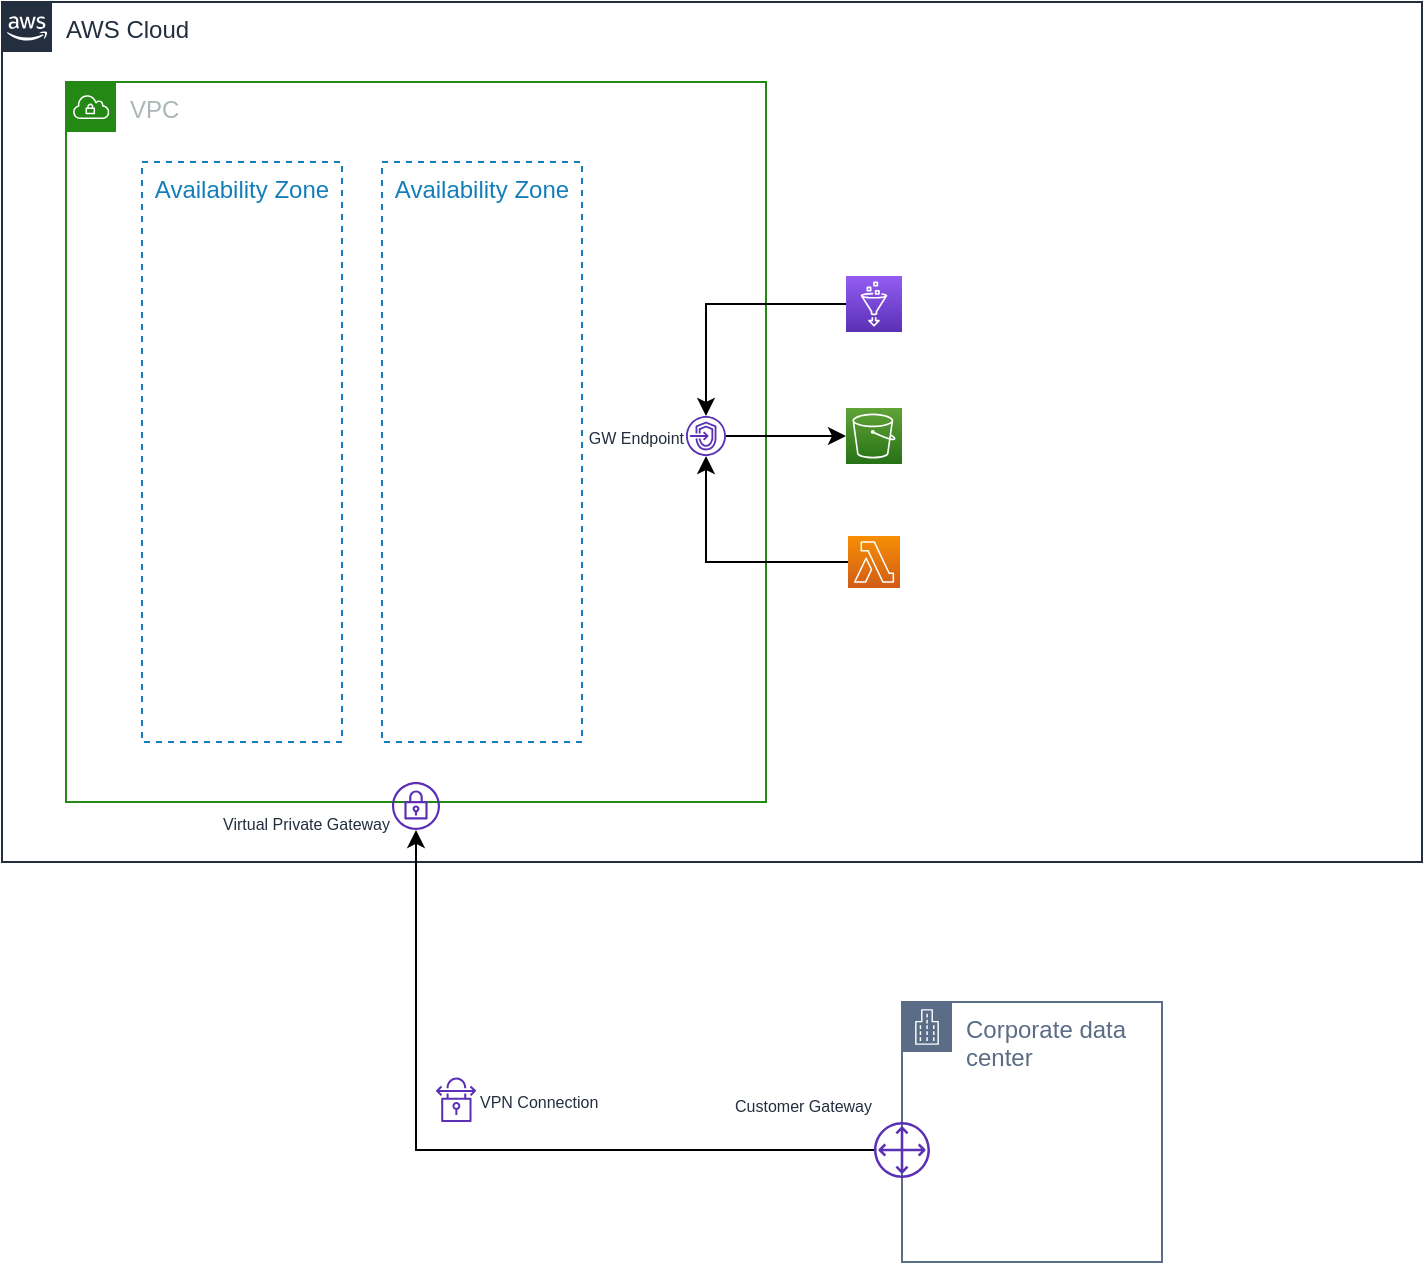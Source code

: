 <mxfile version="14.6.11" type="github">
  <diagram id="Dt0uWwKCrtpq04SEQsHk" name="Page-1">
    <mxGraphModel dx="1422" dy="762" grid="1" gridSize="10" guides="1" tooltips="1" connect="1" arrows="1" fold="1" page="1" pageScale="1" pageWidth="1169" pageHeight="827" math="0" shadow="0">
      <root>
        <mxCell id="0" />
        <mxCell id="1" parent="0" />
        <mxCell id="GNTpq8VOZJhVU5nzUEya-7" value="AWS Cloud" style="points=[[0,0],[0.25,0],[0.5,0],[0.75,0],[1,0],[1,0.25],[1,0.5],[1,0.75],[1,1],[0.75,1],[0.5,1],[0.25,1],[0,1],[0,0.75],[0,0.5],[0,0.25]];outlineConnect=0;gradientColor=none;html=1;whiteSpace=wrap;fontSize=12;fontStyle=0;shape=mxgraph.aws4.group;grIcon=mxgraph.aws4.group_aws_cloud_alt;strokeColor=#232F3E;fillColor=none;verticalAlign=top;align=left;spacingLeft=30;fontColor=#232F3E;dashed=0;" vertex="1" parent="1">
          <mxGeometry x="70" y="60" width="710" height="430" as="geometry" />
        </mxCell>
        <mxCell id="GNTpq8VOZJhVU5nzUEya-9" value="VPC" style="points=[[0,0],[0.25,0],[0.5,0],[0.75,0],[1,0],[1,0.25],[1,0.5],[1,0.75],[1,1],[0.75,1],[0.5,1],[0.25,1],[0,1],[0,0.75],[0,0.5],[0,0.25]];outlineConnect=0;gradientColor=none;html=1;whiteSpace=wrap;fontSize=12;fontStyle=0;shape=mxgraph.aws4.group;grIcon=mxgraph.aws4.group_vpc;strokeColor=#248814;fillColor=none;verticalAlign=top;align=left;spacingLeft=30;fontColor=#AAB7B8;dashed=0;" vertex="1" parent="1">
          <mxGeometry x="102" y="100" width="350" height="360" as="geometry" />
        </mxCell>
        <mxCell id="GNTpq8VOZJhVU5nzUEya-10" value="Availability Zone" style="fillColor=none;strokeColor=#147EBA;dashed=1;verticalAlign=top;fontStyle=0;fontColor=#147EBA;" vertex="1" parent="1">
          <mxGeometry x="140" y="140" width="100" height="290" as="geometry" />
        </mxCell>
        <mxCell id="GNTpq8VOZJhVU5nzUEya-11" value="Availability Zone" style="fillColor=none;strokeColor=#147EBA;dashed=1;verticalAlign=top;fontStyle=0;fontColor=#147EBA;" vertex="1" parent="1">
          <mxGeometry x="260" y="140" width="100" height="290" as="geometry" />
        </mxCell>
        <mxCell id="GNTpq8VOZJhVU5nzUEya-14" style="edgeStyle=orthogonalEdgeStyle;rounded=0;orthogonalLoop=1;jettySize=auto;html=1;entryX=0;entryY=0.5;entryDx=0;entryDy=0;entryPerimeter=0;" edge="1" parent="1" source="GNTpq8VOZJhVU5nzUEya-12" target="GNTpq8VOZJhVU5nzUEya-13">
          <mxGeometry relative="1" as="geometry" />
        </mxCell>
        <mxCell id="GNTpq8VOZJhVU5nzUEya-12" value="&lt;font style=&quot;font-size: 8px&quot;&gt;GW Endpoint&lt;/font&gt;" style="outlineConnect=0;fontColor=#232F3E;gradientColor=none;fillColor=#5A30B5;strokeColor=none;dashed=0;verticalLabelPosition=middle;verticalAlign=middle;align=right;html=1;fontSize=12;fontStyle=0;aspect=fixed;pointerEvents=1;shape=mxgraph.aws4.endpoints;labelPosition=left;" vertex="1" parent="1">
          <mxGeometry x="412" y="267" width="20" height="20" as="geometry" />
        </mxCell>
        <mxCell id="GNTpq8VOZJhVU5nzUEya-13" value="" style="points=[[0,0,0],[0.25,0,0],[0.5,0,0],[0.75,0,0],[1,0,0],[0,1,0],[0.25,1,0],[0.5,1,0],[0.75,1,0],[1,1,0],[0,0.25,0],[0,0.5,0],[0,0.75,0],[1,0.25,0],[1,0.5,0],[1,0.75,0]];outlineConnect=0;fontColor=#232F3E;gradientColor=#60A337;gradientDirection=north;fillColor=#277116;strokeColor=#ffffff;dashed=0;verticalLabelPosition=bottom;verticalAlign=top;align=center;html=1;fontSize=12;fontStyle=0;aspect=fixed;shape=mxgraph.aws4.resourceIcon;resIcon=mxgraph.aws4.s3;" vertex="1" parent="1">
          <mxGeometry x="492" y="263" width="28" height="28" as="geometry" />
        </mxCell>
        <mxCell id="GNTpq8VOZJhVU5nzUEya-16" style="edgeStyle=orthogonalEdgeStyle;rounded=0;orthogonalLoop=1;jettySize=auto;html=1;" edge="1" parent="1" source="GNTpq8VOZJhVU5nzUEya-15" target="GNTpq8VOZJhVU5nzUEya-12">
          <mxGeometry relative="1" as="geometry" />
        </mxCell>
        <mxCell id="GNTpq8VOZJhVU5nzUEya-15" value="" style="points=[[0,0,0],[0.25,0,0],[0.5,0,0],[0.75,0,0],[1,0,0],[0,1,0],[0.25,1,0],[0.5,1,0],[0.75,1,0],[1,1,0],[0,0.25,0],[0,0.5,0],[0,0.75,0],[1,0.25,0],[1,0.5,0],[1,0.75,0]];outlineConnect=0;fontColor=#232F3E;gradientColor=#945DF2;gradientDirection=north;fillColor=#5A30B5;strokeColor=#ffffff;dashed=0;verticalLabelPosition=bottom;verticalAlign=top;align=center;html=1;fontSize=12;fontStyle=0;aspect=fixed;shape=mxgraph.aws4.resourceIcon;resIcon=mxgraph.aws4.glue;" vertex="1" parent="1">
          <mxGeometry x="492" y="197" width="28" height="28" as="geometry" />
        </mxCell>
        <mxCell id="GNTpq8VOZJhVU5nzUEya-19" style="edgeStyle=orthogonalEdgeStyle;rounded=0;orthogonalLoop=1;jettySize=auto;html=1;" edge="1" parent="1" source="GNTpq8VOZJhVU5nzUEya-17" target="GNTpq8VOZJhVU5nzUEya-12">
          <mxGeometry relative="1" as="geometry" />
        </mxCell>
        <mxCell id="GNTpq8VOZJhVU5nzUEya-17" value="" style="points=[[0,0,0],[0.25,0,0],[0.5,0,0],[0.75,0,0],[1,0,0],[0,1,0],[0.25,1,0],[0.5,1,0],[0.75,1,0],[1,1,0],[0,0.25,0],[0,0.5,0],[0,0.75,0],[1,0.25,0],[1,0.5,0],[1,0.75,0]];outlineConnect=0;fontColor=#232F3E;gradientColor=#F78E04;gradientDirection=north;fillColor=#D05C17;strokeColor=#ffffff;dashed=0;verticalLabelPosition=bottom;verticalAlign=top;align=center;html=1;fontSize=12;fontStyle=0;aspect=fixed;shape=mxgraph.aws4.resourceIcon;resIcon=mxgraph.aws4.lambda;" vertex="1" parent="1">
          <mxGeometry x="493" y="327" width="26" height="26" as="geometry" />
        </mxCell>
        <mxCell id="GNTpq8VOZJhVU5nzUEya-20" value="&lt;font style=&quot;font-size: 8px&quot;&gt;&lt;br&gt;Virtual Private Gateway&lt;/font&gt;" style="outlineConnect=0;fontColor=#232F3E;gradientColor=none;fillColor=#5A30B5;strokeColor=none;dashed=0;verticalLabelPosition=middle;verticalAlign=middle;align=right;html=1;fontSize=12;fontStyle=0;aspect=fixed;pointerEvents=1;shape=mxgraph.aws4.vpn_gateway;labelPosition=left;" vertex="1" parent="1">
          <mxGeometry x="265" y="450" width="24" height="24" as="geometry" />
        </mxCell>
        <mxCell id="GNTpq8VOZJhVU5nzUEya-24" value="Corporate data center" style="points=[[0,0],[0.25,0],[0.5,0],[0.75,0],[1,0],[1,0.25],[1,0.5],[1,0.75],[1,1],[0.75,1],[0.5,1],[0.25,1],[0,1],[0,0.75],[0,0.5],[0,0.25]];outlineConnect=0;gradientColor=none;html=1;whiteSpace=wrap;fontSize=12;fontStyle=0;shape=mxgraph.aws4.group;grIcon=mxgraph.aws4.group_corporate_data_center;strokeColor=#5A6C86;fillColor=none;verticalAlign=top;align=left;spacingLeft=30;fontColor=#5A6C86;dashed=0;" vertex="1" parent="1">
          <mxGeometry x="520" y="560" width="130" height="130" as="geometry" />
        </mxCell>
        <mxCell id="GNTpq8VOZJhVU5nzUEya-26" style="edgeStyle=orthogonalEdgeStyle;rounded=0;orthogonalLoop=1;jettySize=auto;html=1;" edge="1" parent="1" source="GNTpq8VOZJhVU5nzUEya-25" target="GNTpq8VOZJhVU5nzUEya-20">
          <mxGeometry relative="1" as="geometry" />
        </mxCell>
        <mxCell id="GNTpq8VOZJhVU5nzUEya-25" value="&lt;font style=&quot;font-size: 8px&quot;&gt;Customer Gateway&lt;/font&gt;" style="outlineConnect=0;fontColor=#232F3E;gradientColor=none;fillColor=#5A30B5;strokeColor=none;dashed=0;verticalLabelPosition=top;verticalAlign=bottom;align=right;html=1;fontSize=12;fontStyle=0;aspect=fixed;pointerEvents=1;shape=mxgraph.aws4.customer_gateway;labelPosition=left;" vertex="1" parent="1">
          <mxGeometry x="506" y="620" width="28" height="28" as="geometry" />
        </mxCell>
        <mxCell id="GNTpq8VOZJhVU5nzUEya-27" value="&lt;font style=&quot;font-size: 8px ; line-height: 100%&quot;&gt;VPN&amp;nbsp;Connection&lt;/font&gt;" style="outlineConnect=0;fontColor=#232F3E;gradientColor=none;fillColor=#5A30B5;strokeColor=none;dashed=0;verticalLabelPosition=middle;verticalAlign=middle;align=left;html=1;fontSize=12;fontStyle=0;aspect=fixed;pointerEvents=1;shape=mxgraph.aws4.vpn_connection;labelPosition=right;" vertex="1" parent="1">
          <mxGeometry x="287" y="597.71" width="20" height="22.29" as="geometry" />
        </mxCell>
      </root>
    </mxGraphModel>
  </diagram>
</mxfile>
